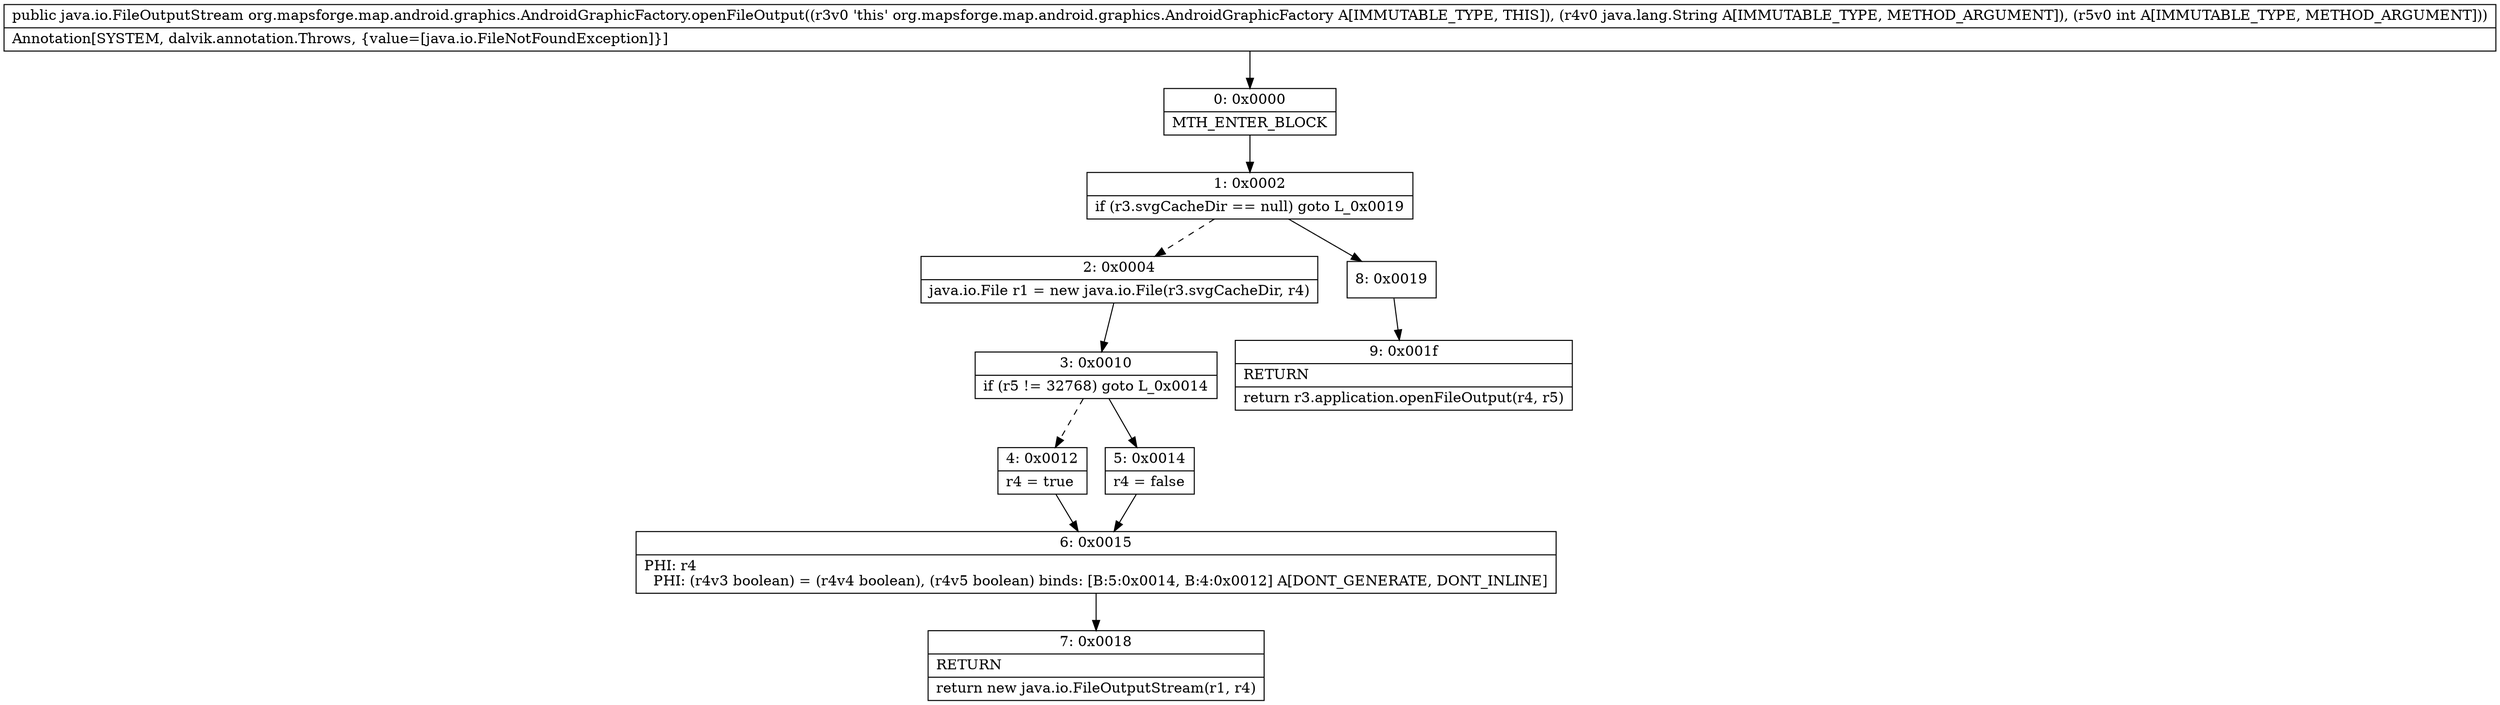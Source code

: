 digraph "CFG fororg.mapsforge.map.android.graphics.AndroidGraphicFactory.openFileOutput(Ljava\/lang\/String;I)Ljava\/io\/FileOutputStream;" {
Node_0 [shape=record,label="{0\:\ 0x0000|MTH_ENTER_BLOCK\l}"];
Node_1 [shape=record,label="{1\:\ 0x0002|if (r3.svgCacheDir == null) goto L_0x0019\l}"];
Node_2 [shape=record,label="{2\:\ 0x0004|java.io.File r1 = new java.io.File(r3.svgCacheDir, r4)\l}"];
Node_3 [shape=record,label="{3\:\ 0x0010|if (r5 != 32768) goto L_0x0014\l}"];
Node_4 [shape=record,label="{4\:\ 0x0012|r4 = true\l}"];
Node_5 [shape=record,label="{5\:\ 0x0014|r4 = false\l}"];
Node_6 [shape=record,label="{6\:\ 0x0015|PHI: r4 \l  PHI: (r4v3 boolean) = (r4v4 boolean), (r4v5 boolean) binds: [B:5:0x0014, B:4:0x0012] A[DONT_GENERATE, DONT_INLINE]\l}"];
Node_7 [shape=record,label="{7\:\ 0x0018|RETURN\l|return new java.io.FileOutputStream(r1, r4)\l}"];
Node_8 [shape=record,label="{8\:\ 0x0019}"];
Node_9 [shape=record,label="{9\:\ 0x001f|RETURN\l|return r3.application.openFileOutput(r4, r5)\l}"];
MethodNode[shape=record,label="{public java.io.FileOutputStream org.mapsforge.map.android.graphics.AndroidGraphicFactory.openFileOutput((r3v0 'this' org.mapsforge.map.android.graphics.AndroidGraphicFactory A[IMMUTABLE_TYPE, THIS]), (r4v0 java.lang.String A[IMMUTABLE_TYPE, METHOD_ARGUMENT]), (r5v0 int A[IMMUTABLE_TYPE, METHOD_ARGUMENT]))  | Annotation[SYSTEM, dalvik.annotation.Throws, \{value=[java.io.FileNotFoundException]\}]\l}"];
MethodNode -> Node_0;
Node_0 -> Node_1;
Node_1 -> Node_2[style=dashed];
Node_1 -> Node_8;
Node_2 -> Node_3;
Node_3 -> Node_4[style=dashed];
Node_3 -> Node_5;
Node_4 -> Node_6;
Node_5 -> Node_6;
Node_6 -> Node_7;
Node_8 -> Node_9;
}

